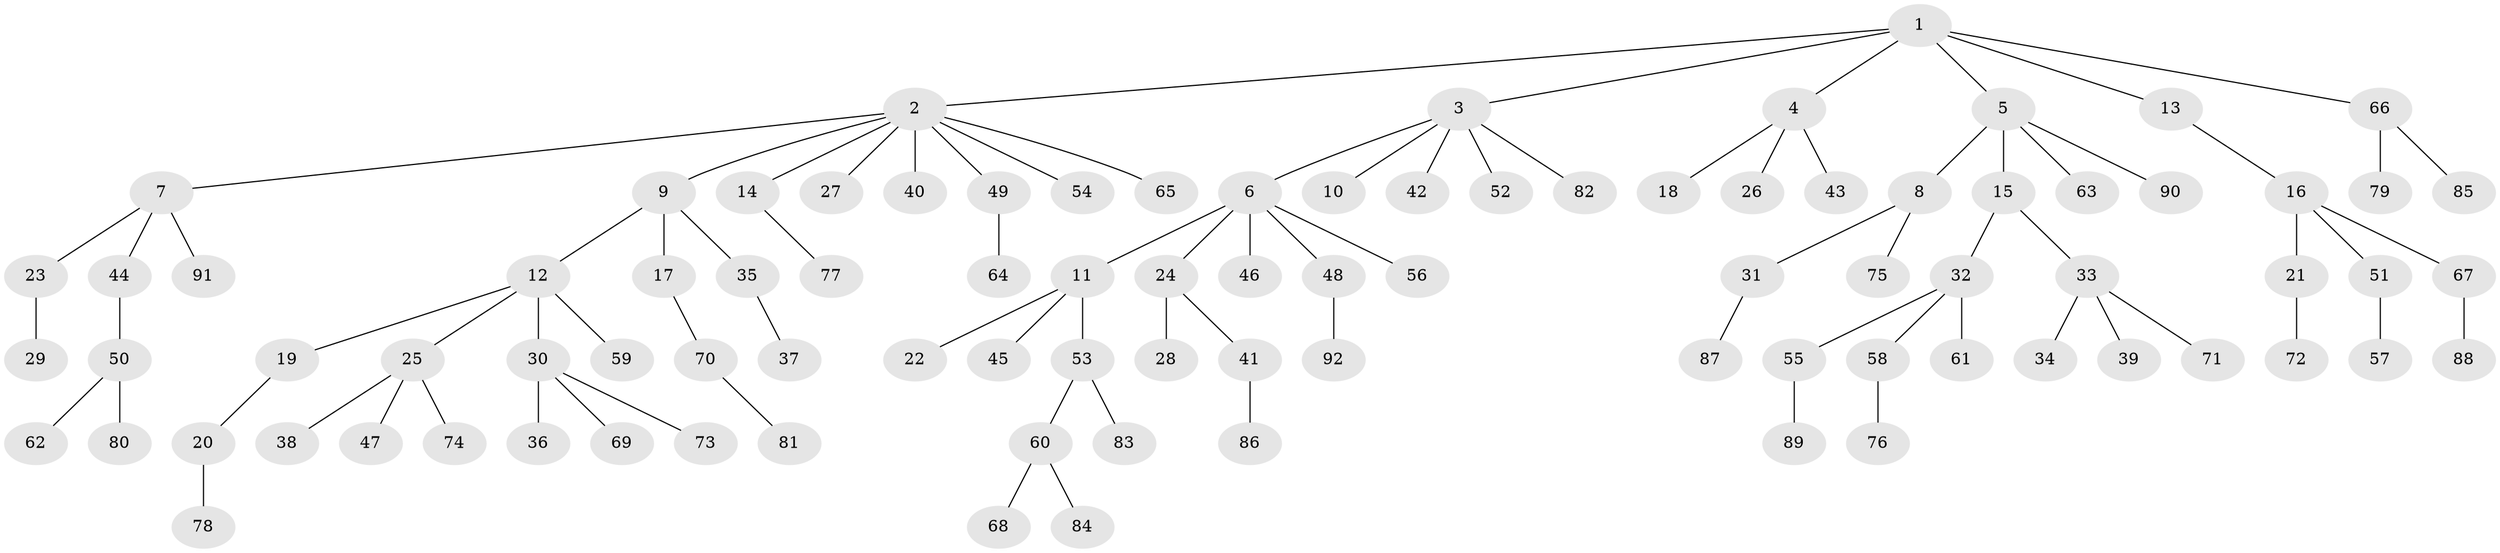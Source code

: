 // Generated by graph-tools (version 1.1) at 2025/26/03/09/25 03:26:33]
// undirected, 92 vertices, 91 edges
graph export_dot {
graph [start="1"]
  node [color=gray90,style=filled];
  1;
  2;
  3;
  4;
  5;
  6;
  7;
  8;
  9;
  10;
  11;
  12;
  13;
  14;
  15;
  16;
  17;
  18;
  19;
  20;
  21;
  22;
  23;
  24;
  25;
  26;
  27;
  28;
  29;
  30;
  31;
  32;
  33;
  34;
  35;
  36;
  37;
  38;
  39;
  40;
  41;
  42;
  43;
  44;
  45;
  46;
  47;
  48;
  49;
  50;
  51;
  52;
  53;
  54;
  55;
  56;
  57;
  58;
  59;
  60;
  61;
  62;
  63;
  64;
  65;
  66;
  67;
  68;
  69;
  70;
  71;
  72;
  73;
  74;
  75;
  76;
  77;
  78;
  79;
  80;
  81;
  82;
  83;
  84;
  85;
  86;
  87;
  88;
  89;
  90;
  91;
  92;
  1 -- 2;
  1 -- 3;
  1 -- 4;
  1 -- 5;
  1 -- 13;
  1 -- 66;
  2 -- 7;
  2 -- 9;
  2 -- 14;
  2 -- 27;
  2 -- 40;
  2 -- 49;
  2 -- 54;
  2 -- 65;
  3 -- 6;
  3 -- 10;
  3 -- 42;
  3 -- 52;
  3 -- 82;
  4 -- 18;
  4 -- 26;
  4 -- 43;
  5 -- 8;
  5 -- 15;
  5 -- 63;
  5 -- 90;
  6 -- 11;
  6 -- 24;
  6 -- 46;
  6 -- 48;
  6 -- 56;
  7 -- 23;
  7 -- 44;
  7 -- 91;
  8 -- 31;
  8 -- 75;
  9 -- 12;
  9 -- 17;
  9 -- 35;
  11 -- 22;
  11 -- 45;
  11 -- 53;
  12 -- 19;
  12 -- 25;
  12 -- 30;
  12 -- 59;
  13 -- 16;
  14 -- 77;
  15 -- 32;
  15 -- 33;
  16 -- 21;
  16 -- 51;
  16 -- 67;
  17 -- 70;
  19 -- 20;
  20 -- 78;
  21 -- 72;
  23 -- 29;
  24 -- 28;
  24 -- 41;
  25 -- 38;
  25 -- 47;
  25 -- 74;
  30 -- 36;
  30 -- 69;
  30 -- 73;
  31 -- 87;
  32 -- 55;
  32 -- 58;
  32 -- 61;
  33 -- 34;
  33 -- 39;
  33 -- 71;
  35 -- 37;
  41 -- 86;
  44 -- 50;
  48 -- 92;
  49 -- 64;
  50 -- 62;
  50 -- 80;
  51 -- 57;
  53 -- 60;
  53 -- 83;
  55 -- 89;
  58 -- 76;
  60 -- 68;
  60 -- 84;
  66 -- 79;
  66 -- 85;
  67 -- 88;
  70 -- 81;
}
